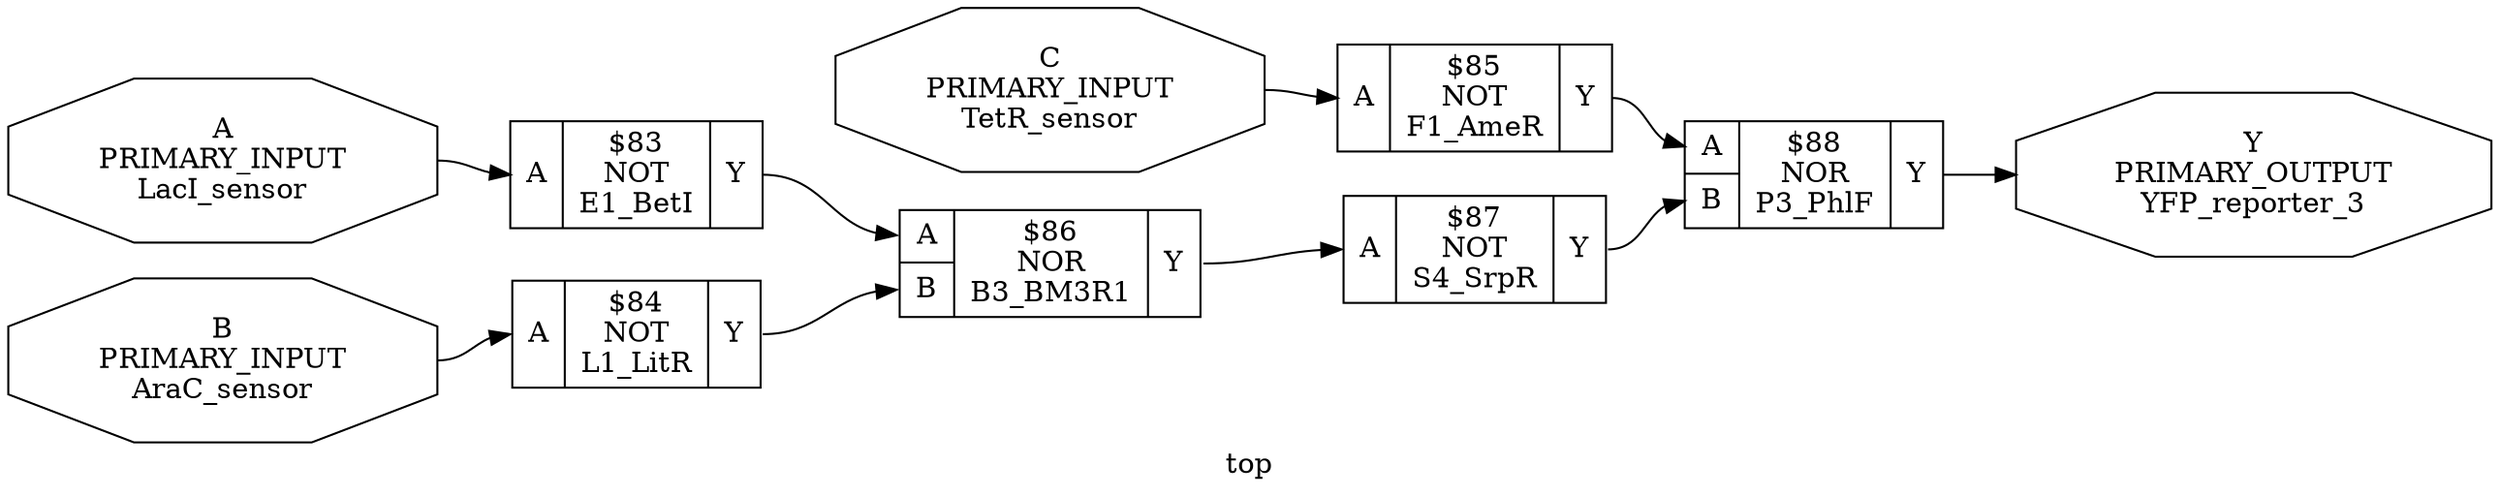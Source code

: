 digraph "top" {
label="top";
rankdir="LR";
remincross=true;
n6 [ shape=octagon, label="A\nPRIMARY_INPUT\nLacI_sensor", fontcolor="black"];
n7 [ shape=octagon, label="B\nPRIMARY_INPUT\nAraC_sensor", fontcolor="black"];
n8 [ shape=octagon, label="C\nPRIMARY_INPUT\nTetR_sensor", fontcolor="black"];
n9 [ shape=octagon, label="Y\nPRIMARY_OUTPUT\nYFP_reporter_3", fontcolor="black"];
c10 [ shape=record, label="{{<p6> A}|$83\nNOT\nE1_BetI|{<p9> Y}}",  ];
c11 [ shape=record, label="{{<p6> A}|$84\nNOT\nL1_LitR|{<p9> Y}}",  ];
c12 [ shape=record, label="{{<p6> A}|$85\nNOT\nF1_AmeR|{<p9> Y}}",  ];
c13 [ shape=record, label="{{<p6> A|<p7> B}|$86\nNOR\nB3_BM3R1|{<p9> Y}}",  ];
c14 [ shape=record, label="{{<p6> A}|$87\nNOT\nS4_SrpR|{<p9> Y}}",  ];
c15 [ shape=record, label="{{<p6> A|<p7> B}|$88\nNOR\nP3_PhlF|{<p9> Y}}",  ];
c10:p9:e -> c13:p6:w [color="black", fontcolor="black", label=""];
c11:p9:e -> c13:p7:w [color="black", fontcolor="black", label=""];
c12:p9:e -> c15:p6:w [color="black", fontcolor="black", label=""];
c13:p9:e -> c14:p6:w [color="black", fontcolor="black", label=""];
c14:p9:e -> c15:p7:w [color="black", fontcolor="black", label=""];
n6:e -> c10:p6:w [color="black", fontcolor="black", label=""];
n7:e -> c11:p6:w [color="black", fontcolor="black", label=""];
n8:e -> c12:p6:w [color="black", fontcolor="black", label=""];
c15:p9:e -> n9:w [color="black", fontcolor="black", label=""];
}
